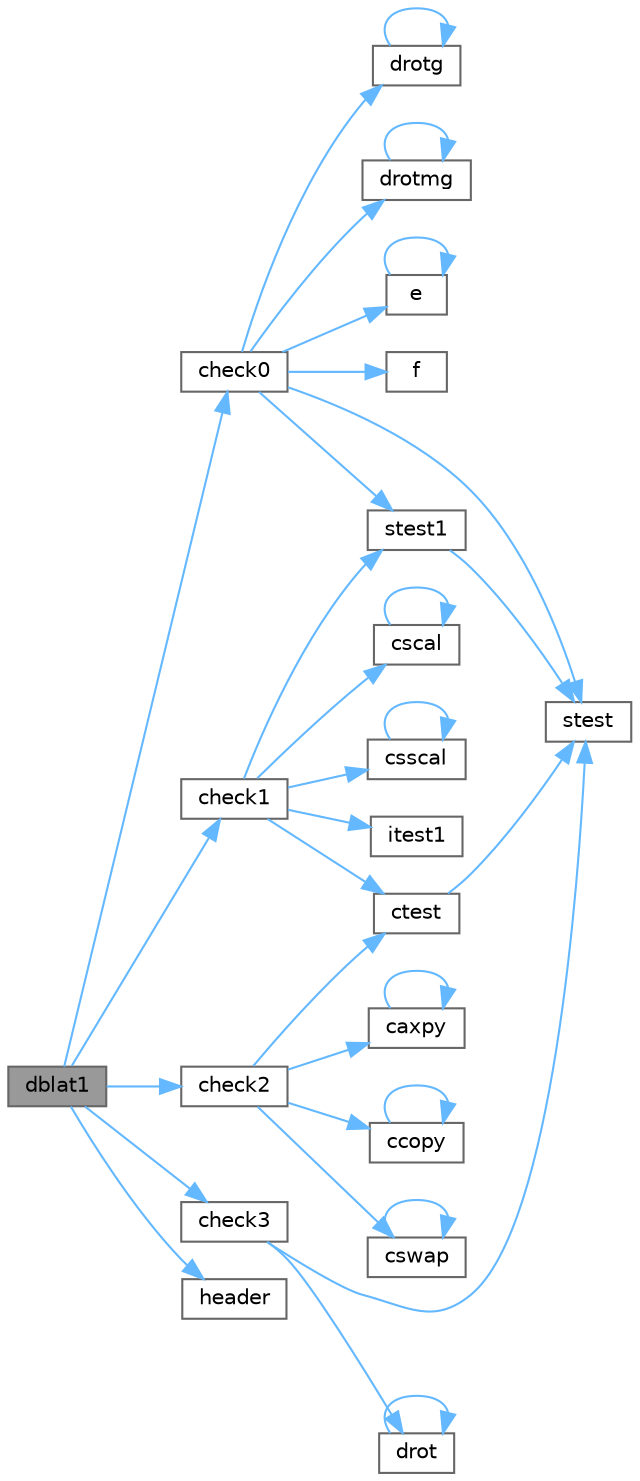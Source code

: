 digraph "dblat1"
{
 // LATEX_PDF_SIZE
  bgcolor="transparent";
  edge [fontname=Helvetica,fontsize=10,labelfontname=Helvetica,labelfontsize=10];
  node [fontname=Helvetica,fontsize=10,shape=box,height=0.2,width=0.4];
  rankdir="LR";
  Node1 [id="Node000001",label="dblat1",height=0.2,width=0.4,color="gray40", fillcolor="grey60", style="filled", fontcolor="black",tooltip="DBLAT1"];
  Node1 -> Node2 [id="edge34_Node000001_Node000002",color="steelblue1",style="solid",tooltip=" "];
  Node2 [id="Node000002",label="check0",height=0.2,width=0.4,color="grey40", fillcolor="white", style="filled",URL="$dblat1_8f.html#a0fa303d0e619f126cd41a79879e6a745",tooltip=" "];
  Node2 -> Node3 [id="edge35_Node000002_Node000003",color="steelblue1",style="solid",tooltip=" "];
  Node3 [id="Node000003",label="drotg",height=0.2,width=0.4,color="grey40", fillcolor="white", style="filled",URL="$bench_2btl_2libs_2_b_l_a_s_2blas_8h.html#a10185d1a894bd89983459a9c8cef3480",tooltip=" "];
  Node3 -> Node3 [id="edge36_Node000003_Node000003",color="steelblue1",style="solid",tooltip=" "];
  Node2 -> Node4 [id="edge37_Node000002_Node000004",color="steelblue1",style="solid",tooltip=" "];
  Node4 [id="Node000004",label="drotmg",height=0.2,width=0.4,color="grey40", fillcolor="white", style="filled",URL="$bench_2btl_2libs_2_b_l_a_s_2blas_8h.html#acbc15ec36966ae25e1611e3070fb9ab0",tooltip=" "];
  Node4 -> Node4 [id="edge38_Node000004_Node000004",color="steelblue1",style="solid",tooltip=" "];
  Node2 -> Node5 [id="edge39_Node000002_Node000005",color="steelblue1",style="solid",tooltip=" "];
  Node5 [id="Node000005",label="e",height=0.2,width=0.4,color="grey40", fillcolor="white", style="filled",URL="$_cwise__array__power__array_8cpp.html#a9cb86ff854760bf91a154f2724a9101d",tooltip=" "];
  Node5 -> Node5 [id="edge40_Node000005_Node000005",color="steelblue1",style="solid",tooltip=" "];
  Node2 -> Node6 [id="edge41_Node000002_Node000006",color="steelblue1",style="solid",tooltip=" "];
  Node6 [id="Node000006",label="f",height=0.2,width=0.4,color="grey40", fillcolor="white", style="filled",URL="$cxx11__tensor__map_8cpp.html#a7f507fea02198f6cb81c86640c7b1a4e",tooltip=" "];
  Node2 -> Node7 [id="edge42_Node000002_Node000007",color="steelblue1",style="solid",tooltip=" "];
  Node7 [id="Node000007",label="stest",height=0.2,width=0.4,color="grey40", fillcolor="white", style="filled",URL="$cblat1_8f.html#a0d24500873ac9f27fbf72d886fb944b4",tooltip=" "];
  Node2 -> Node8 [id="edge43_Node000002_Node000008",color="steelblue1",style="solid",tooltip=" "];
  Node8 [id="Node000008",label="stest1",height=0.2,width=0.4,color="grey40", fillcolor="white", style="filled",URL="$cblat1_8f.html#a324cc85d7f073ae25255b35e6a08c35d",tooltip=" "];
  Node8 -> Node7 [id="edge44_Node000008_Node000007",color="steelblue1",style="solid",tooltip=" "];
  Node1 -> Node9 [id="edge45_Node000001_Node000009",color="steelblue1",style="solid",tooltip=" "];
  Node9 [id="Node000009",label="check1",height=0.2,width=0.4,color="grey40", fillcolor="white", style="filled",URL="$cblat1_8f.html#afce4451268faf95e2fdc92104ad38139",tooltip=" "];
  Node9 -> Node10 [id="edge46_Node000009_Node000010",color="steelblue1",style="solid",tooltip=" "];
  Node10 [id="Node000010",label="cscal",height=0.2,width=0.4,color="grey40", fillcolor="white", style="filled",URL="$bench_2btl_2libs_2_b_l_a_s_2blas_8h.html#ac750b9949e2c8d4dafe493aaf86002d3",tooltip=" "];
  Node10 -> Node10 [id="edge47_Node000010_Node000010",color="steelblue1",style="solid",tooltip=" "];
  Node9 -> Node11 [id="edge48_Node000009_Node000011",color="steelblue1",style="solid",tooltip=" "];
  Node11 [id="Node000011",label="csscal",height=0.2,width=0.4,color="grey40", fillcolor="white", style="filled",URL="$bench_2btl_2libs_2_b_l_a_s_2blas_8h.html#aebfd3da4498c9761b89a47d59169fbfc",tooltip=" "];
  Node11 -> Node11 [id="edge49_Node000011_Node000011",color="steelblue1",style="solid",tooltip=" "];
  Node9 -> Node12 [id="edge50_Node000009_Node000012",color="steelblue1",style="solid",tooltip=" "];
  Node12 [id="Node000012",label="ctest",height=0.2,width=0.4,color="grey40", fillcolor="white", style="filled",URL="$cblat1_8f.html#a30ed3e5ad7f9db2e542a261e1e513e8e",tooltip=" "];
  Node12 -> Node7 [id="edge51_Node000012_Node000007",color="steelblue1",style="solid",tooltip=" "];
  Node9 -> Node13 [id="edge52_Node000009_Node000013",color="steelblue1",style="solid",tooltip=" "];
  Node13 [id="Node000013",label="itest1",height=0.2,width=0.4,color="grey40", fillcolor="white", style="filled",URL="$cblat1_8f.html#a3faa801549d4d3951a6ef5ca8144fbe8",tooltip=" "];
  Node9 -> Node8 [id="edge53_Node000009_Node000008",color="steelblue1",style="solid",tooltip=" "];
  Node1 -> Node14 [id="edge54_Node000001_Node000014",color="steelblue1",style="solid",tooltip=" "];
  Node14 [id="Node000014",label="check2",height=0.2,width=0.4,color="grey40", fillcolor="white", style="filled",URL="$cblat1_8f.html#aa35c0ce8f8c64c2a2f1762bf0546173b",tooltip=" "];
  Node14 -> Node15 [id="edge55_Node000014_Node000015",color="steelblue1",style="solid",tooltip=" "];
  Node15 [id="Node000015",label="caxpy",height=0.2,width=0.4,color="grey40", fillcolor="white", style="filled",URL="$bench_2btl_2libs_2_b_l_a_s_2blas_8h.html#ab018d657758ac208c83ddcaf24a6ee6d",tooltip=" "];
  Node15 -> Node15 [id="edge56_Node000015_Node000015",color="steelblue1",style="solid",tooltip=" "];
  Node14 -> Node16 [id="edge57_Node000014_Node000016",color="steelblue1",style="solid",tooltip=" "];
  Node16 [id="Node000016",label="ccopy",height=0.2,width=0.4,color="grey40", fillcolor="white", style="filled",URL="$bench_2btl_2libs_2_b_l_a_s_2blas_8h.html#a1e8254607ffcc878ed1a97c01a9c5907",tooltip=" "];
  Node16 -> Node16 [id="edge58_Node000016_Node000016",color="steelblue1",style="solid",tooltip=" "];
  Node14 -> Node17 [id="edge59_Node000014_Node000017",color="steelblue1",style="solid",tooltip=" "];
  Node17 [id="Node000017",label="cswap",height=0.2,width=0.4,color="grey40", fillcolor="white", style="filled",URL="$bench_2btl_2libs_2_b_l_a_s_2blas_8h.html#a551bd70eb0fc3764d895019d5074c957",tooltip=" "];
  Node17 -> Node17 [id="edge60_Node000017_Node000017",color="steelblue1",style="solid",tooltip=" "];
  Node14 -> Node12 [id="edge61_Node000014_Node000012",color="steelblue1",style="solid",tooltip=" "];
  Node1 -> Node18 [id="edge62_Node000001_Node000018",color="steelblue1",style="solid",tooltip=" "];
  Node18 [id="Node000018",label="check3",height=0.2,width=0.4,color="grey40", fillcolor="white", style="filled",URL="$dblat1_8f.html#a27328b8e690e8a7e98ca4ce40542a456",tooltip=" "];
  Node18 -> Node19 [id="edge63_Node000018_Node000019",color="steelblue1",style="solid",tooltip=" "];
  Node19 [id="Node000019",label="drot",height=0.2,width=0.4,color="grey40", fillcolor="white", style="filled",URL="$bench_2btl_2libs_2_b_l_a_s_2blas_8h.html#a5854fb96ffaebba675233105db26aa34",tooltip=" "];
  Node19 -> Node19 [id="edge64_Node000019_Node000019",color="steelblue1",style="solid",tooltip=" "];
  Node18 -> Node7 [id="edge65_Node000018_Node000007",color="steelblue1",style="solid",tooltip=" "];
  Node1 -> Node20 [id="edge66_Node000001_Node000020",color="steelblue1",style="solid",tooltip=" "];
  Node20 [id="Node000020",label="header",height=0.2,width=0.4,color="grey40", fillcolor="white", style="filled",URL="$cblat1_8f.html#a410931b600854e6dd3e253731606117e",tooltip=" "];
}
